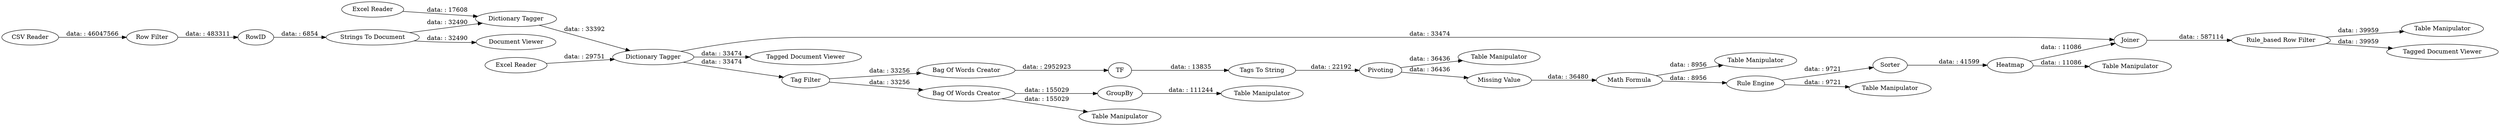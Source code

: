 digraph {
	"1163769102291259622_133" [label=GroupBy]
	"1163769102291259622_138" [label="Dictionary Tagger"]
	"1163769102291259622_132" [label="Excel Reader"]
	"1163769102291259622_903" [label="CSV Reader"]
	"1163769102291259622_906" [label="Table Manipulator"]
	"1163769102291259622_905" [label="Table Manipulator"]
	"1163769102291259622_909" [label=Sorter]
	"1163769102291259622_907" [label="Table Manipulator"]
	"1163769102291259622_892" [label=Pivoting]
	"1163769102291259622_305" [label="Bag Of Words Creator"]
	"1163769102291259622_29" [label="Document Viewer"]
	"1163769102291259622_20" [label=RowID]
	"1163769102291259622_131" [label="Excel Reader"]
	"1163769102291259622_908" [label=Heatmap]
	"1163769102291259622_913" [label="Table Manipulator"]
	"1163769102291259622_911" [label=Joiner]
	"1163769102291259622_313" [label="Missing Value"]
	"1163769102291259622_134" [label="Dictionary Tagger"]
	"1163769102291259622_137" [label="Bag Of Words Creator"]
	"1163769102291259622_880" [label="Math Formula"]
	"1163769102291259622_914" [label="Table Manipulator"]
	"1163769102291259622_901" [label="Table Manipulator"]
	"1163769102291259622_891" [label="Tags To String"]
	"1163769102291259622_912" [label="Rule_based Row Filter"]
	"1163769102291259622_890" [label=TF]
	"1163769102291259622_309" [label="Rule Engine"]
	"1163769102291259622_141" [label="Tagged Document Viewer"]
	"1163769102291259622_902" [label="Table Manipulator"]
	"1163769102291259622_904" [label="Row Filter"]
	"1163769102291259622_910" [label="Tagged Document Viewer"]
	"1163769102291259622_136" [label="Tag Filter"]
	"1163769102291259622_21" [label="Strings To Document"]
	"1163769102291259622_880" -> "1163769102291259622_309" [label="data: : 8956"]
	"1163769102291259622_134" -> "1163769102291259622_911" [label="data: : 33474"]
	"1163769102291259622_132" -> "1163769102291259622_134" [label="data: : 29751"]
	"1163769102291259622_305" -> "1163769102291259622_890" [label="data: : 2952923"]
	"1163769102291259622_134" -> "1163769102291259622_136" [label="data: : 33474"]
	"1163769102291259622_313" -> "1163769102291259622_880" [label="data: : 36480"]
	"1163769102291259622_21" -> "1163769102291259622_29" [label="data: : 32490"]
	"1163769102291259622_904" -> "1163769102291259622_20" [label="data: : 483311"]
	"1163769102291259622_134" -> "1163769102291259622_141" [label="data: : 33474"]
	"1163769102291259622_21" -> "1163769102291259622_138" [label="data: : 32490"]
	"1163769102291259622_136" -> "1163769102291259622_137" [label="data: : 33256"]
	"1163769102291259622_891" -> "1163769102291259622_892" [label="data: : 22192"]
	"1163769102291259622_309" -> "1163769102291259622_907" [label="data: : 9721"]
	"1163769102291259622_890" -> "1163769102291259622_891" [label="data: : 13835"]
	"1163769102291259622_880" -> "1163769102291259622_906" [label="data: : 8956"]
	"1163769102291259622_131" -> "1163769102291259622_138" [label="data: : 17608"]
	"1163769102291259622_137" -> "1163769102291259622_901" [label="data: : 155029"]
	"1163769102291259622_908" -> "1163769102291259622_911" [label="data: : 11086"]
	"1163769102291259622_137" -> "1163769102291259622_133" [label="data: : 155029"]
	"1163769102291259622_892" -> "1163769102291259622_313" [label="data: : 36436"]
	"1163769102291259622_892" -> "1163769102291259622_905" [label="data: : 36436"]
	"1163769102291259622_309" -> "1163769102291259622_909" [label="data: : 9721"]
	"1163769102291259622_909" -> "1163769102291259622_908" [label="data: : 41599"]
	"1163769102291259622_911" -> "1163769102291259622_912" [label="data: : 587114"]
	"1163769102291259622_20" -> "1163769102291259622_21" [label="data: : 6854"]
	"1163769102291259622_912" -> "1163769102291259622_914" [label="data: : 39959"]
	"1163769102291259622_908" -> "1163769102291259622_913" [label="data: : 11086"]
	"1163769102291259622_912" -> "1163769102291259622_910" [label="data: : 39959"]
	"1163769102291259622_136" -> "1163769102291259622_305" [label="data: : 33256"]
	"1163769102291259622_138" -> "1163769102291259622_134" [label="data: : 33392"]
	"1163769102291259622_903" -> "1163769102291259622_904" [label="data: : 46047566"]
	"1163769102291259622_133" -> "1163769102291259622_902" [label="data: : 111244"]
	rankdir=LR
}
